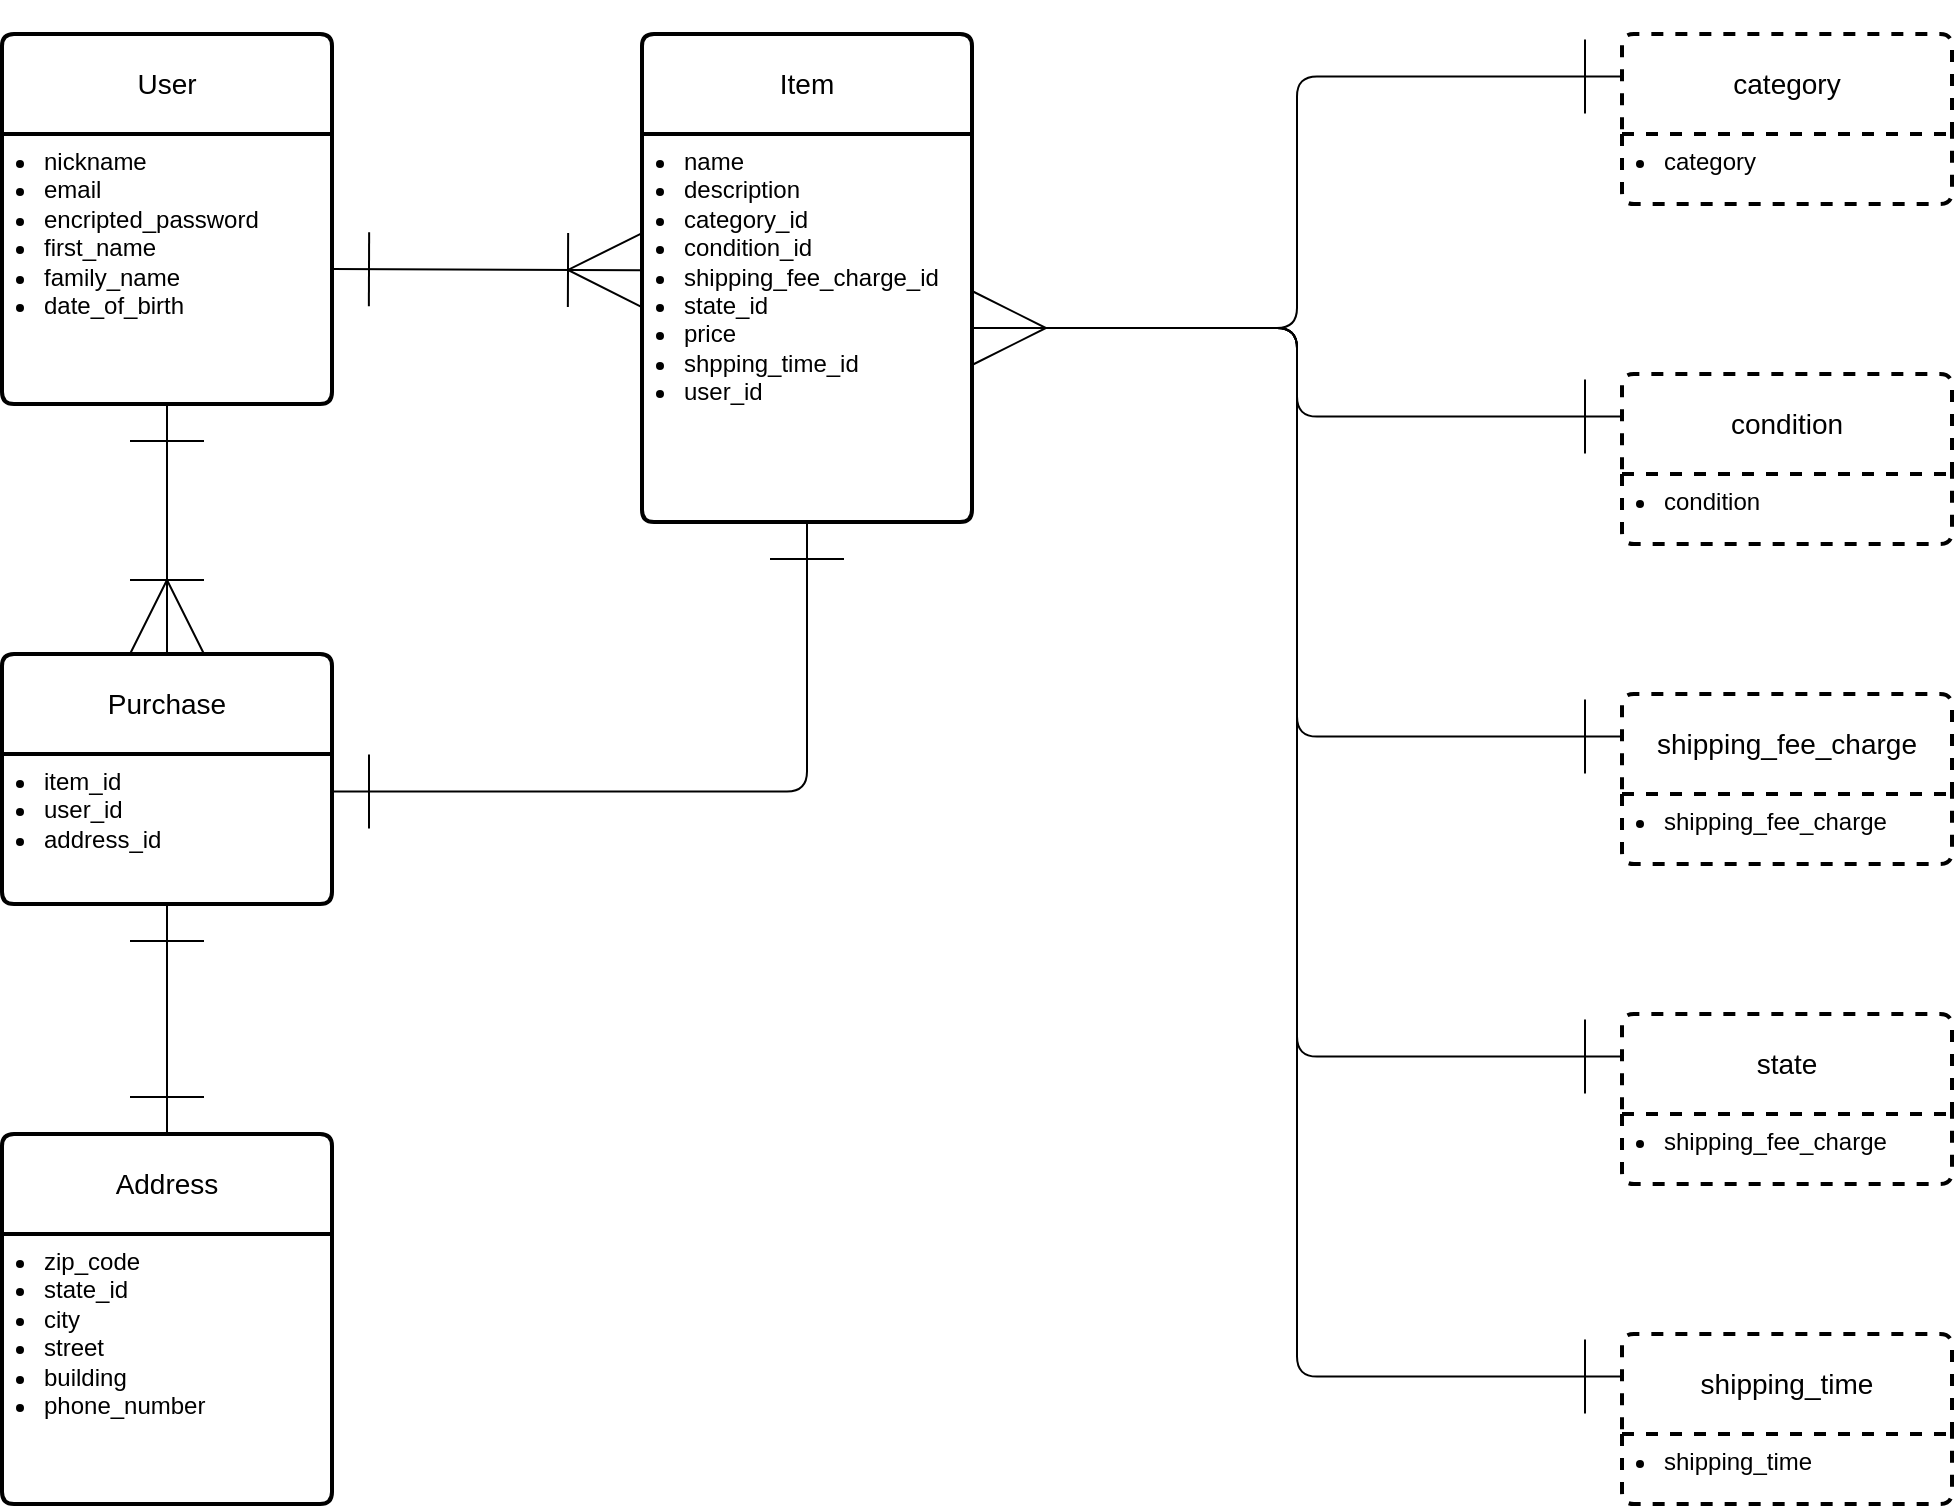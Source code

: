 <mxfile scale="0.85" border="0">
    <diagram id="eHxgEDjVZ8z0jyClyORj" name="Page-1">
        <mxGraphModel dx="1343" dy="719" grid="1" gridSize="10" guides="1" tooltips="1" connect="1" arrows="1" fold="1" page="0" pageScale="1" pageWidth="850" pageHeight="1100" background="#FFFFFF" math="0" shadow="0">
            <root>
                <mxCell id="0"/>
                <mxCell id="1" parent="0"/>
                <mxCell id="2" value="User" style="swimlane;childLayout=stackLayout;horizontal=1;startSize=50;horizontalStack=0;rounded=1;fontSize=14;fontStyle=0;strokeWidth=2;resizeParent=0;resizeLast=1;shadow=0;dashed=0;align=center;arcSize=4;html=1;whiteSpace=wrap;labelBackgroundColor=none;fixDash=0;" vertex="1" parent="1">
                    <mxGeometry x="40" y="50" width="165" height="185" as="geometry"/>
                </mxCell>
                <mxCell id="3" value="&lt;ul style=&quot;padding-left: 15px; margin-top: 0px;&quot;&gt;&lt;li&gt;&lt;font style=&quot;color: rgb(0, 0, 0);&quot;&gt;nickname&lt;/font&gt;&lt;/li&gt;&lt;li&gt;&lt;font style=&quot;color: rgb(0, 0, 0);&quot;&gt;email&lt;/font&gt;&lt;/li&gt;&lt;li&gt;&lt;font style=&quot;color: rgb(0, 0, 0);&quot;&gt;encripted_password&lt;/font&gt;&lt;/li&gt;&lt;li&gt;&lt;font style=&quot;color: rgb(0, 0, 0);&quot;&gt;first_name&lt;/font&gt;&lt;/li&gt;&lt;li&gt;&lt;span style=&quot;background-color: transparent;&quot;&gt;&lt;font style=&quot;color: rgb(0, 0, 0);&quot;&gt;family_name&lt;/font&gt;&lt;/span&gt;&lt;/li&gt;&lt;li&gt;&lt;span style=&quot;background-color: transparent;&quot;&gt;&lt;font style=&quot;color: rgb(0, 0, 0);&quot;&gt;date_of_birth&lt;/font&gt;&lt;/span&gt;&lt;/li&gt;&lt;/ul&gt;" style="align=left;strokeColor=none;fillColor=none;spacingLeft=4;fontSize=12;verticalAlign=top;resizable=0;rotatable=0;part=1;html=1;" vertex="1" parent="2">
                    <mxGeometry y="50" width="165" height="135" as="geometry"/>
                </mxCell>
                <mxCell id="6" value="Item" style="swimlane;childLayout=stackLayout;horizontal=1;startSize=50;horizontalStack=0;rounded=1;fontSize=14;fontStyle=0;strokeWidth=2;resizeParent=0;resizeLast=1;shadow=0;dashed=0;align=center;arcSize=4;html=1;whiteSpace=wrap;labelBackgroundColor=none;fixDash=0;" vertex="1" parent="1">
                    <mxGeometry x="360" y="50" width="165" height="244" as="geometry"/>
                </mxCell>
                <mxCell id="7" value="&lt;ul style=&quot;padding-left: 15px; margin-top: 0px;&quot;&gt;&lt;li&gt;&lt;font style=&quot;color: rgb(0, 0, 0);&quot;&gt;name&lt;/font&gt;&lt;/li&gt;&lt;li&gt;&lt;font style=&quot;color: rgb(0, 0, 0);&quot;&gt;description&lt;/font&gt;&lt;/li&gt;&lt;li&gt;&lt;font style=&quot;color: rgb(0, 0, 0);&quot;&gt;category_id&lt;/font&gt;&lt;/li&gt;&lt;li&gt;&lt;font style=&quot;color: rgb(0, 0, 0);&quot;&gt;condition_id&lt;/font&gt;&lt;/li&gt;&lt;li&gt;&lt;font style=&quot;color: rgb(0, 0, 0);&quot;&gt;shipping_fee_charge_id&lt;/font&gt;&lt;/li&gt;&lt;li&gt;&lt;font style=&quot;color: rgb(0, 0, 0);&quot;&gt;state_id&lt;/font&gt;&lt;/li&gt;&lt;li&gt;&lt;font style=&quot;color: rgb(0, 0, 0);&quot;&gt;price&lt;/font&gt;&lt;/li&gt;&lt;li&gt;&lt;font style=&quot;color: rgb(0, 0, 0);&quot;&gt;shpping_time_id&lt;/font&gt;&lt;/li&gt;&lt;li&gt;&lt;font style=&quot;color: rgb(0, 0, 0);&quot;&gt;user_id&lt;/font&gt;&lt;/li&gt;&lt;/ul&gt;" style="align=left;strokeColor=none;fillColor=none;spacingLeft=4;fontSize=12;verticalAlign=top;resizable=0;rotatable=0;part=1;html=1;" vertex="1" parent="6">
                    <mxGeometry y="50" width="165" height="194" as="geometry"/>
                </mxCell>
                <mxCell id="8" value="Purchase" style="swimlane;childLayout=stackLayout;horizontal=1;startSize=50;horizontalStack=0;rounded=1;fontSize=14;fontStyle=0;strokeWidth=2;resizeParent=0;resizeLast=1;shadow=0;dashed=0;align=center;arcSize=4;html=1;whiteSpace=wrap;labelBackgroundColor=none;fixDash=0;" vertex="1" parent="1">
                    <mxGeometry x="40" y="360" width="165" height="125" as="geometry"/>
                </mxCell>
                <mxCell id="9" value="&lt;ul style=&quot;padding-left: 15px; margin-top: 0px;&quot;&gt;&lt;li&gt;&lt;font color=&quot;#000000&quot;&gt;item_id&lt;/font&gt;&lt;/li&gt;&lt;li&gt;&lt;font color=&quot;#000000&quot;&gt;user_id&lt;/font&gt;&lt;/li&gt;&lt;li&gt;&lt;font style=&quot;color: rgb(0, 0, 0);&quot;&gt;address_id&lt;/font&gt;&lt;/li&gt;&lt;/ul&gt;" style="align=left;strokeColor=none;fillColor=none;spacingLeft=4;fontSize=12;verticalAlign=top;resizable=0;rotatable=0;part=1;html=1;" vertex="1" parent="8">
                    <mxGeometry y="50" width="165" height="75" as="geometry"/>
                </mxCell>
                <mxCell id="14" value="Address" style="swimlane;childLayout=stackLayout;horizontal=1;startSize=50;horizontalStack=0;rounded=1;fontSize=14;fontStyle=0;strokeWidth=2;resizeParent=0;resizeLast=1;shadow=0;dashed=0;align=center;arcSize=4;html=1;whiteSpace=wrap;labelBackgroundColor=none;fixDash=0;" vertex="1" parent="1">
                    <mxGeometry x="40" y="600" width="165" height="185" as="geometry"/>
                </mxCell>
                <mxCell id="15" value="&lt;ul style=&quot;padding-left: 15px; margin-top: 0px;&quot;&gt;&lt;li&gt;&lt;span style=&quot;background-color: transparent;&quot;&gt;&lt;font color=&quot;#000000&quot;&gt;zip_code&lt;/font&gt;&lt;/span&gt;&lt;/li&gt;&lt;li&gt;&lt;font style=&quot;color: rgb(0, 0, 0);&quot;&gt;state_id&lt;/font&gt;&lt;/li&gt;&lt;li&gt;&lt;font style=&quot;color: rgb(0, 0, 0);&quot;&gt;city&lt;/font&gt;&lt;/li&gt;&lt;li&gt;&lt;font style=&quot;color: rgb(0, 0, 0);&quot;&gt;street&lt;/font&gt;&lt;/li&gt;&lt;li&gt;&lt;font style=&quot;color: rgb(0, 0, 0);&quot;&gt;building&lt;/font&gt;&lt;/li&gt;&lt;li&gt;&lt;font style=&quot;color: rgb(0, 0, 0);&quot;&gt;phone_number&lt;/font&gt;&lt;/li&gt;&lt;/ul&gt;" style="align=left;strokeColor=none;fillColor=none;spacingLeft=4;fontSize=12;verticalAlign=top;resizable=0;rotatable=0;part=1;html=1;" vertex="1" parent="14">
                    <mxGeometry y="50" width="165" height="135" as="geometry"/>
                </mxCell>
                <mxCell id="17" style="edgeStyle=none;html=1;exitX=1;exitY=0.5;exitDx=0;exitDy=0;startArrow=ERone;startFill=0;endArrow=ERoneToMany;endFill=0;strokeWidth=1;endSize=35;startSize=35;shadow=0;strokeColor=default;orthogonal=0;entryX=0;entryY=0.351;entryDx=0;entryDy=0;entryPerimeter=0;snapToPoint=0;" edge="1" parent="1" source="3" target="7">
                    <mxGeometry relative="1" as="geometry">
                        <mxPoint x="220" y="218" as="sourcePoint"/>
                        <mxPoint x="310" y="134" as="targetPoint"/>
                    </mxGeometry>
                </mxCell>
                <mxCell id="19" style="edgeStyle=none;html=1;exitX=0.5;exitY=1;exitDx=0;exitDy=0;entryX=0.5;entryY=0;entryDx=0;entryDy=0;startArrow=ERone;startFill=0;endArrow=ERoneToMany;endFill=0;endSize=35;startSize=35;" edge="1" parent="1" source="3" target="8">
                    <mxGeometry relative="1" as="geometry"/>
                </mxCell>
                <mxCell id="20" style="edgeStyle=orthogonalEdgeStyle;html=1;exitX=0.5;exitY=1;exitDx=0;exitDy=0;entryX=1;entryY=0.25;entryDx=0;entryDy=0;startArrow=ERone;startFill=0;endArrow=ERone;endFill=0;endSize=35;startSize=35;" edge="1" parent="1" source="7" target="9">
                    <mxGeometry relative="1" as="geometry"/>
                </mxCell>
                <mxCell id="21" style="edgeStyle=none;html=1;exitX=0.5;exitY=1;exitDx=0;exitDy=0;entryX=0.5;entryY=0;entryDx=0;entryDy=0;startArrow=ERone;startFill=0;endArrow=ERone;endFill=0;endSize=35;startSize=35;" edge="1" parent="1" source="9" target="14">
                    <mxGeometry relative="1" as="geometry"/>
                </mxCell>
                <mxCell id="22" value="category" style="swimlane;childLayout=stackLayout;horizontal=1;startSize=50;horizontalStack=0;rounded=1;fontSize=14;fontStyle=0;strokeWidth=2;resizeParent=0;resizeLast=1;shadow=0;dashed=1;align=center;arcSize=4;html=1;whiteSpace=wrap;labelBackgroundColor=none;fixDash=0;" vertex="1" parent="1">
                    <mxGeometry x="850" y="50" width="165" height="85" as="geometry"/>
                </mxCell>
                <mxCell id="23" value="&lt;ul style=&quot;padding-left: 15px; margin-top: 0px;&quot;&gt;&lt;li&gt;&lt;font color=&quot;#000000&quot;&gt;category&lt;/font&gt;&lt;/li&gt;&lt;/ul&gt;" style="align=left;strokeColor=none;fillColor=none;spacingLeft=4;fontSize=12;verticalAlign=top;resizable=0;rotatable=0;part=1;html=1;" vertex="1" parent="22">
                    <mxGeometry y="50" width="165" height="35" as="geometry"/>
                </mxCell>
                <mxCell id="39" style="edgeStyle=orthogonalEdgeStyle;html=1;exitX=0;exitY=0.25;exitDx=0;exitDy=0;entryX=1;entryY=0.5;entryDx=0;entryDy=0;endArrow=none;endFill=0;startArrow=ERone;startFill=0;endSize=6;startSize=35;" edge="1" parent="1" source="24" target="7">
                    <mxGeometry relative="1" as="geometry"/>
                </mxCell>
                <mxCell id="24" value="condition" style="swimlane;childLayout=stackLayout;horizontal=1;startSize=50;horizontalStack=0;rounded=1;fontSize=14;fontStyle=0;strokeWidth=2;resizeParent=0;resizeLast=1;shadow=0;dashed=1;align=center;arcSize=4;html=1;whiteSpace=wrap;labelBackgroundColor=none;fixDash=0;" vertex="1" parent="1">
                    <mxGeometry x="850" y="220" width="165" height="85" as="geometry"/>
                </mxCell>
                <mxCell id="25" value="&lt;ul style=&quot;padding-left: 15px; margin-top: 0px;&quot;&gt;&lt;li&gt;&lt;font color=&quot;#000000&quot;&gt;condition&lt;/font&gt;&lt;/li&gt;&lt;/ul&gt;" style="align=left;strokeColor=none;fillColor=none;spacingLeft=4;fontSize=12;verticalAlign=top;resizable=0;rotatable=0;part=1;html=1;" vertex="1" parent="24">
                    <mxGeometry y="50" width="165" height="35" as="geometry"/>
                </mxCell>
                <mxCell id="40" style="edgeStyle=orthogonalEdgeStyle;html=1;exitX=0;exitY=0.25;exitDx=0;exitDy=0;entryX=1;entryY=0.5;entryDx=0;entryDy=0;endArrow=none;endFill=0;startSize=35;startArrow=ERone;startFill=0;" edge="1" parent="1" source="27" target="7">
                    <mxGeometry relative="1" as="geometry"/>
                </mxCell>
                <mxCell id="27" value="shipping_fee_charge" style="swimlane;childLayout=stackLayout;horizontal=1;startSize=50;horizontalStack=0;rounded=1;fontSize=14;fontStyle=0;strokeWidth=2;resizeParent=0;resizeLast=1;shadow=0;dashed=1;align=center;arcSize=4;html=1;whiteSpace=wrap;labelBackgroundColor=none;fixDash=0;" vertex="1" parent="1">
                    <mxGeometry x="850" y="380" width="165" height="85" as="geometry"/>
                </mxCell>
                <mxCell id="28" value="&lt;ul style=&quot;padding-left: 15px; margin-top: 0px;&quot;&gt;&lt;li&gt;&lt;font color=&quot;#000000&quot;&gt;shipping_fee_charge&lt;/font&gt;&lt;/li&gt;&lt;/ul&gt;" style="align=left;strokeColor=none;fillColor=none;spacingLeft=4;fontSize=12;verticalAlign=top;resizable=0;rotatable=0;part=1;html=1;" vertex="1" parent="27">
                    <mxGeometry y="50" width="165" height="35" as="geometry"/>
                </mxCell>
                <mxCell id="42" style="edgeStyle=orthogonalEdgeStyle;html=1;exitX=0;exitY=0.25;exitDx=0;exitDy=0;entryX=1;entryY=0.5;entryDx=0;entryDy=0;endArrow=none;endFill=0;startArrow=ERone;startFill=0;startSize=35;" edge="1" parent="1" source="29" target="7">
                    <mxGeometry relative="1" as="geometry"/>
                </mxCell>
                <mxCell id="29" value="state" style="swimlane;childLayout=stackLayout;horizontal=1;startSize=50;horizontalStack=0;rounded=1;fontSize=14;fontStyle=0;strokeWidth=2;resizeParent=0;resizeLast=1;shadow=0;dashed=1;align=center;arcSize=4;html=1;whiteSpace=wrap;labelBackgroundColor=none;fixDash=0;" vertex="1" parent="1">
                    <mxGeometry x="850" y="540" width="165" height="85" as="geometry"/>
                </mxCell>
                <mxCell id="30" value="&lt;ul style=&quot;padding-left: 15px; margin-top: 0px;&quot;&gt;&lt;li&gt;&lt;font color=&quot;#000000&quot;&gt;shipping_fee_charge&lt;/font&gt;&lt;/li&gt;&lt;/ul&gt;" style="align=left;strokeColor=none;fillColor=none;spacingLeft=4;fontSize=12;verticalAlign=top;resizable=0;rotatable=0;part=1;html=1;" vertex="1" parent="29">
                    <mxGeometry y="50" width="165" height="35" as="geometry"/>
                </mxCell>
                <mxCell id="43" style="edgeStyle=orthogonalEdgeStyle;html=1;exitX=0;exitY=0.25;exitDx=0;exitDy=0;entryX=1;entryY=0.5;entryDx=0;entryDy=0;endArrow=none;endFill=0;startArrow=ERone;startFill=0;startSize=35;" edge="1" parent="1" source="31" target="7">
                    <mxGeometry relative="1" as="geometry"/>
                </mxCell>
                <mxCell id="31" value="shipping_time" style="swimlane;childLayout=stackLayout;horizontal=1;startSize=50;horizontalStack=0;rounded=1;fontSize=14;fontStyle=0;strokeWidth=2;resizeParent=0;resizeLast=1;shadow=0;dashed=1;align=center;arcSize=4;html=1;whiteSpace=wrap;labelBackgroundColor=none;fixDash=0;" vertex="1" parent="1">
                    <mxGeometry x="850" y="700" width="165" height="85" as="geometry"/>
                </mxCell>
                <mxCell id="32" value="&lt;ul style=&quot;padding-left: 15px; margin-top: 0px;&quot;&gt;&lt;li&gt;&lt;font color=&quot;#000000&quot;&gt;shipping_time&lt;/font&gt;&lt;/li&gt;&lt;/ul&gt;" style="align=left;strokeColor=none;fillColor=none;spacingLeft=4;fontSize=12;verticalAlign=top;resizable=0;rotatable=0;part=1;html=1;" vertex="1" parent="31">
                    <mxGeometry y="50" width="165" height="35" as="geometry"/>
                </mxCell>
                <mxCell id="33" style="edgeStyle=orthogonalEdgeStyle;html=1;exitX=0;exitY=0.25;exitDx=0;exitDy=0;startArrow=ERone;startFill=0;sourcePerimeterSpacing=0;endSize=35;endArrow=ERmany;endFill=0;startSize=35;entryX=1;entryY=0.5;entryDx=0;entryDy=0;" edge="1" parent="1" source="22" target="7">
                    <mxGeometry relative="1" as="geometry">
                        <mxPoint x="640" y="110" as="targetPoint"/>
                    </mxGeometry>
                </mxCell>
            </root>
        </mxGraphModel>
    </diagram>
</mxfile>